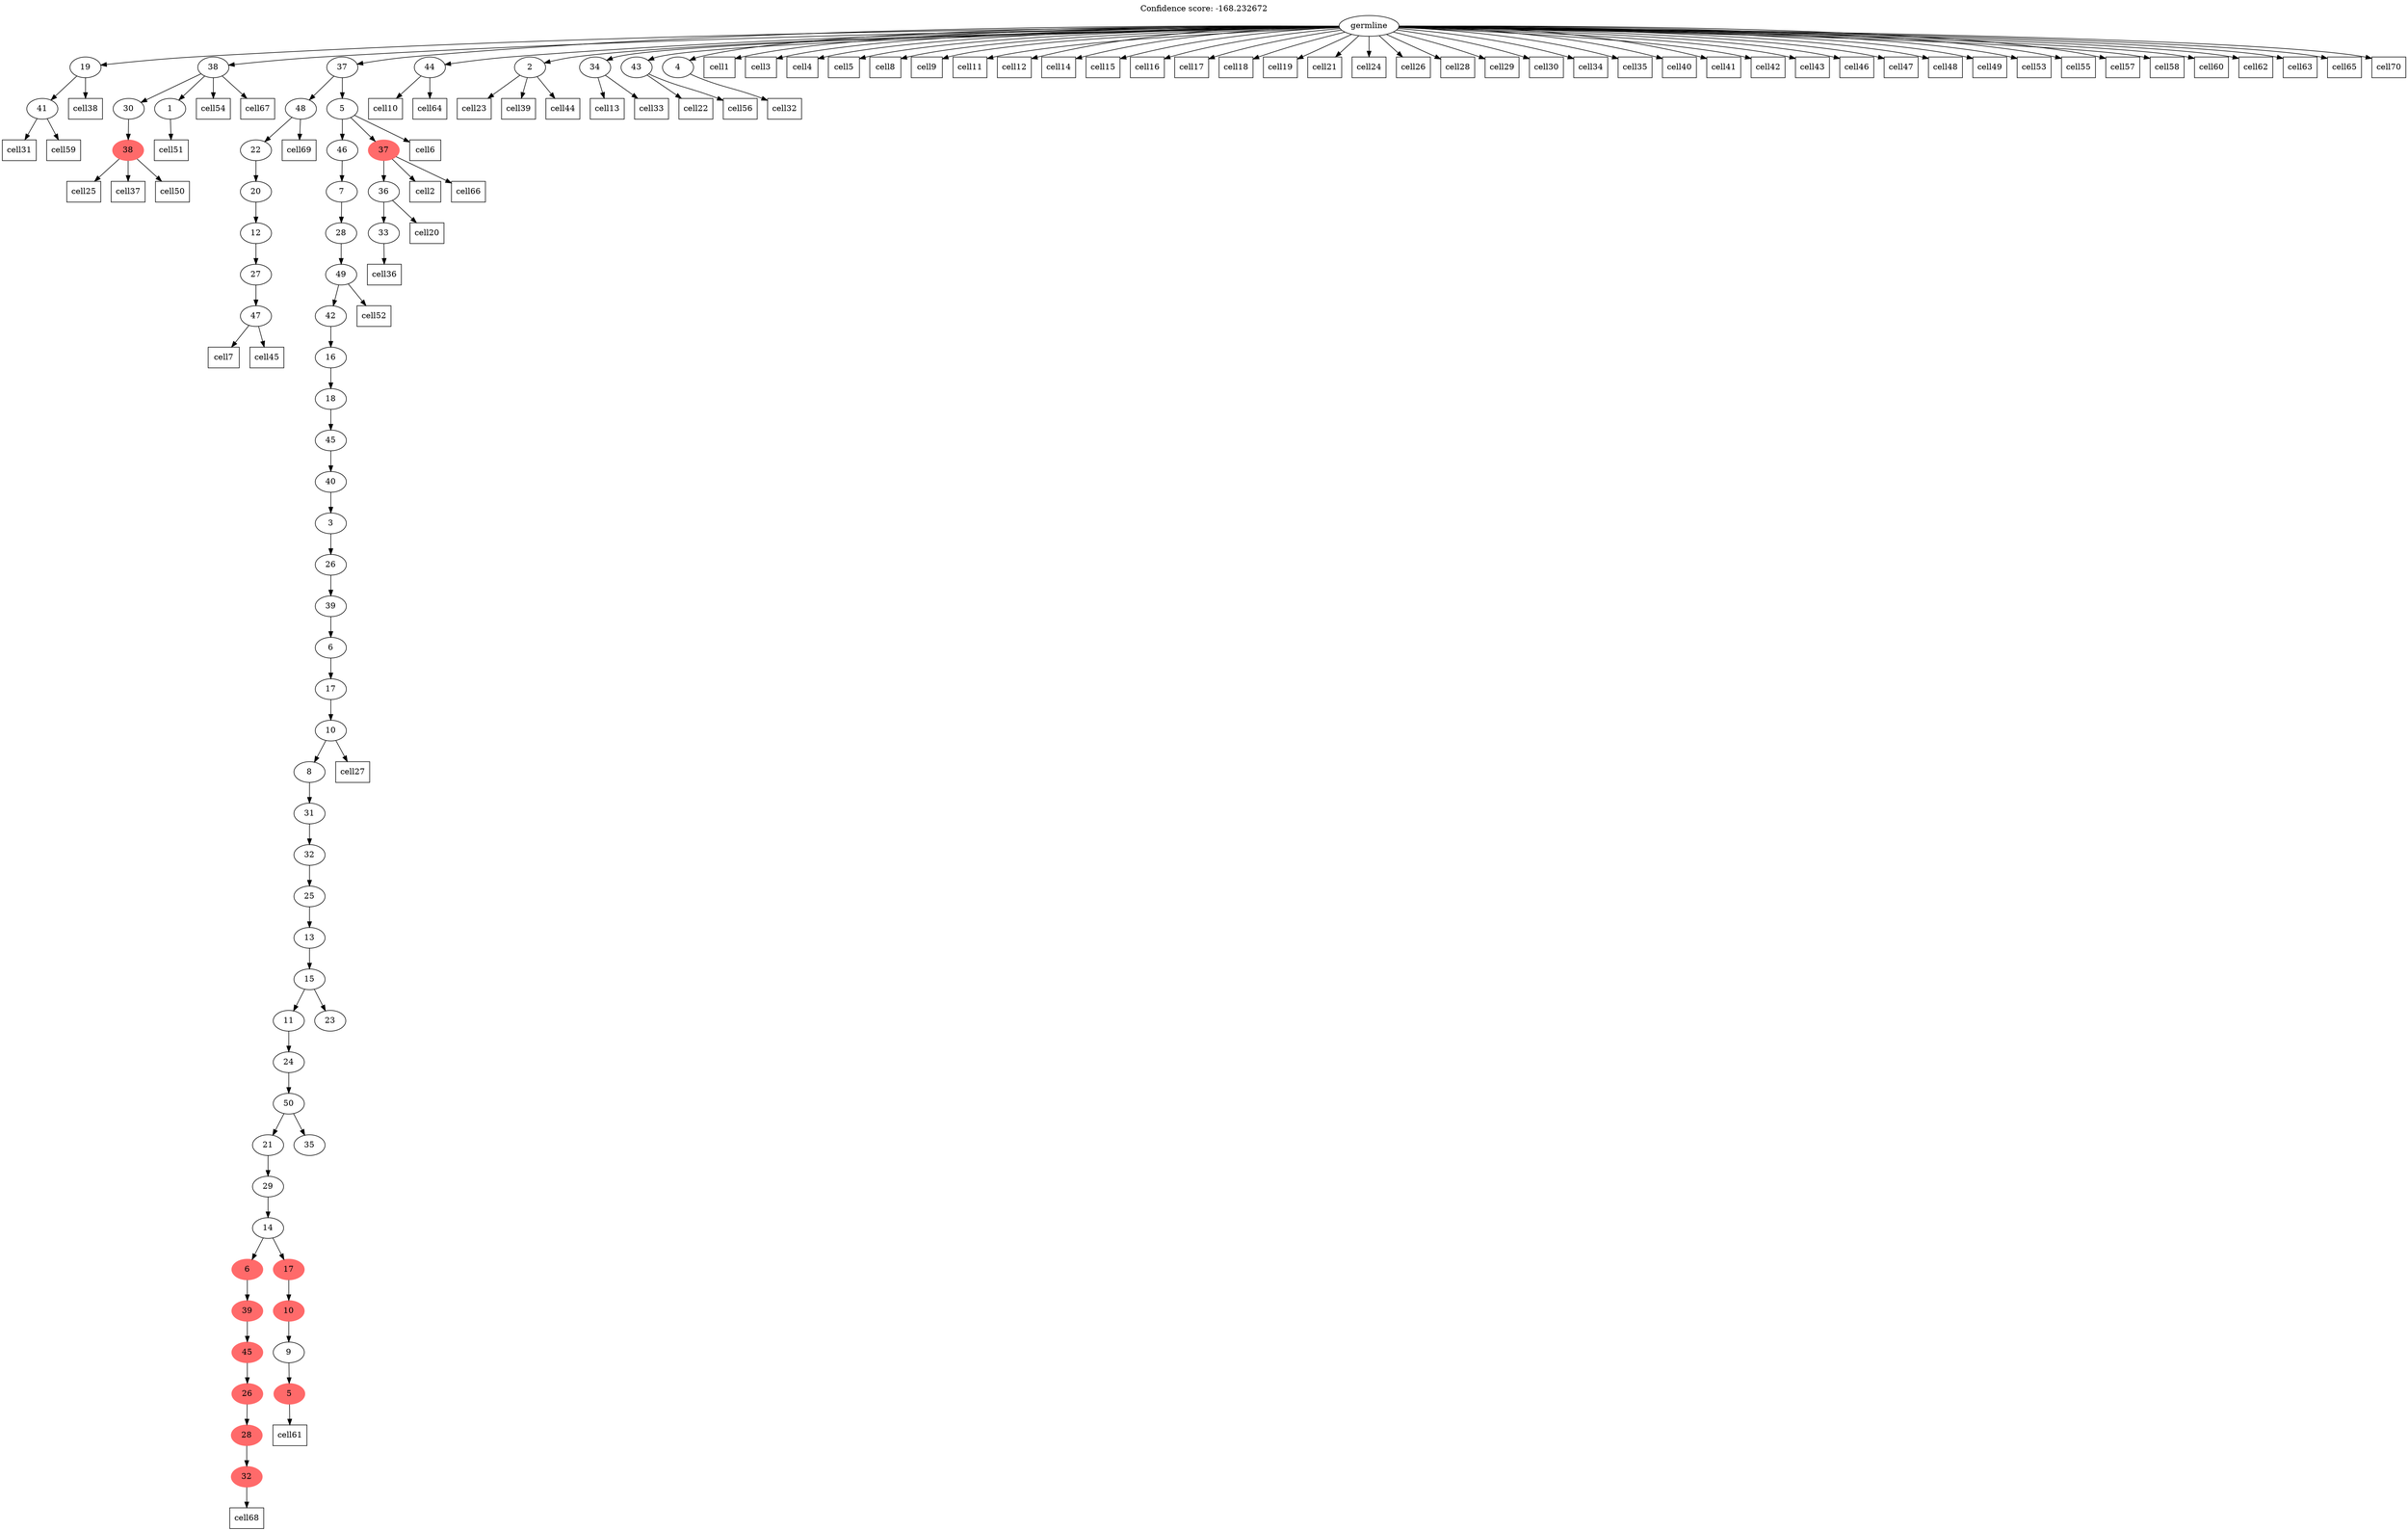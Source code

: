 digraph g {
	"60" -> "61";
	"61" [label="41"];
	"57" -> "58";
	"58" [color=indianred1, style=filled, label="38"];
	"55" -> "56";
	"56" [label="1"];
	"55" -> "57";
	"57" [label="30"];
	"51" -> "52";
	"52" [label="47"];
	"50" -> "51";
	"51" [label="27"];
	"49" -> "50";
	"50" [label="12"];
	"48" -> "49";
	"49" [label="20"];
	"47" -> "48";
	"48" [label="22"];
	"43" -> "44";
	"44" [color=indianred1, style=filled, label="32"];
	"42" -> "43";
	"43" [color=indianred1, style=filled, label="28"];
	"41" -> "42";
	"42" [color=indianred1, style=filled, label="26"];
	"40" -> "41";
	"41" [color=indianred1, style=filled, label="45"];
	"39" -> "40";
	"40" [color=indianred1, style=filled, label="39"];
	"37" -> "38";
	"38" [color=indianred1, style=filled, label="5"];
	"36" -> "37";
	"37" [label="9"];
	"35" -> "36";
	"36" [color=indianred1, style=filled, label="10"];
	"34" -> "35";
	"35" [color=indianred1, style=filled, label="17"];
	"34" -> "39";
	"39" [color=indianred1, style=filled, label="6"];
	"33" -> "34";
	"34" [label="14"];
	"32" -> "33";
	"33" [label="29"];
	"31" -> "32";
	"32" [label="21"];
	"31" -> "45";
	"45" [label="35"];
	"30" -> "31";
	"31" [label="50"];
	"29" -> "30";
	"30" [label="24"];
	"28" -> "29";
	"29" [label="11"];
	"28" -> "46";
	"46" [label="23"];
	"27" -> "28";
	"28" [label="15"];
	"26" -> "27";
	"27" [label="13"];
	"25" -> "26";
	"26" [label="25"];
	"24" -> "25";
	"25" [label="32"];
	"23" -> "24";
	"24" [label="31"];
	"22" -> "23";
	"23" [label="8"];
	"21" -> "22";
	"22" [label="10"];
	"20" -> "21";
	"21" [label="17"];
	"19" -> "20";
	"20" [label="6"];
	"18" -> "19";
	"19" [label="39"];
	"17" -> "18";
	"18" [label="26"];
	"16" -> "17";
	"17" [label="3"];
	"15" -> "16";
	"16" [label="40"];
	"14" -> "15";
	"15" [label="45"];
	"13" -> "14";
	"14" [label="18"];
	"12" -> "13";
	"13" [label="16"];
	"11" -> "12";
	"12" [label="42"];
	"10" -> "11";
	"11" [label="49"];
	"9" -> "10";
	"10" [label="28"];
	"8" -> "9";
	"9" [label="7"];
	"6" -> "7";
	"7" [label="33"];
	"5" -> "6";
	"6" [label="36"];
	"4" -> "5";
	"5" [color=indianred1, style=filled, label="37"];
	"4" -> "8";
	"8" [label="46"];
	"3" -> "4";
	"4" [label="5"];
	"3" -> "47";
	"47" [label="48"];
	"0" -> "1";
	"1" [label="44"];
	"0" -> "2";
	"2" [label="2"];
	"0" -> "3";
	"3" [label="37"];
	"0" -> "53";
	"53" [label="34"];
	"0" -> "54";
	"54" [label="43"];
	"0" -> "55";
	"55" [label="38"];
	"0" -> "59";
	"59" [label="4"];
	"0" -> "60";
	"60" [label="19"];
	"0" [label="germline"];
	"0" -> "cell1";
	"cell1" [shape=box];
	"5" -> "cell2";
	"cell2" [shape=box];
	"0" -> "cell3";
	"cell3" [shape=box];
	"0" -> "cell4";
	"cell4" [shape=box];
	"0" -> "cell5";
	"cell5" [shape=box];
	"4" -> "cell6";
	"cell6" [shape=box];
	"52" -> "cell7";
	"cell7" [shape=box];
	"0" -> "cell8";
	"cell8" [shape=box];
	"0" -> "cell9";
	"cell9" [shape=box];
	"1" -> "cell10";
	"cell10" [shape=box];
	"0" -> "cell11";
	"cell11" [shape=box];
	"0" -> "cell12";
	"cell12" [shape=box];
	"53" -> "cell13";
	"cell13" [shape=box];
	"0" -> "cell14";
	"cell14" [shape=box];
	"0" -> "cell15";
	"cell15" [shape=box];
	"0" -> "cell16";
	"cell16" [shape=box];
	"0" -> "cell17";
	"cell17" [shape=box];
	"0" -> "cell18";
	"cell18" [shape=box];
	"0" -> "cell19";
	"cell19" [shape=box];
	"6" -> "cell20";
	"cell20" [shape=box];
	"0" -> "cell21";
	"cell21" [shape=box];
	"54" -> "cell22";
	"cell22" [shape=box];
	"2" -> "cell23";
	"cell23" [shape=box];
	"0" -> "cell24";
	"cell24" [shape=box];
	"58" -> "cell25";
	"cell25" [shape=box];
	"0" -> "cell26";
	"cell26" [shape=box];
	"22" -> "cell27";
	"cell27" [shape=box];
	"0" -> "cell28";
	"cell28" [shape=box];
	"0" -> "cell29";
	"cell29" [shape=box];
	"0" -> "cell30";
	"cell30" [shape=box];
	"61" -> "cell31";
	"cell31" [shape=box];
	"59" -> "cell32";
	"cell32" [shape=box];
	"53" -> "cell33";
	"cell33" [shape=box];
	"0" -> "cell34";
	"cell34" [shape=box];
	"0" -> "cell35";
	"cell35" [shape=box];
	"7" -> "cell36";
	"cell36" [shape=box];
	"58" -> "cell37";
	"cell37" [shape=box];
	"60" -> "cell38";
	"cell38" [shape=box];
	"2" -> "cell39";
	"cell39" [shape=box];
	"0" -> "cell40";
	"cell40" [shape=box];
	"0" -> "cell41";
	"cell41" [shape=box];
	"0" -> "cell42";
	"cell42" [shape=box];
	"0" -> "cell43";
	"cell43" [shape=box];
	"2" -> "cell44";
	"cell44" [shape=box];
	"52" -> "cell45";
	"cell45" [shape=box];
	"0" -> "cell46";
	"cell46" [shape=box];
	"0" -> "cell47";
	"cell47" [shape=box];
	"0" -> "cell48";
	"cell48" [shape=box];
	"0" -> "cell49";
	"cell49" [shape=box];
	"58" -> "cell50";
	"cell50" [shape=box];
	"56" -> "cell51";
	"cell51" [shape=box];
	"11" -> "cell52";
	"cell52" [shape=box];
	"0" -> "cell53";
	"cell53" [shape=box];
	"55" -> "cell54";
	"cell54" [shape=box];
	"0" -> "cell55";
	"cell55" [shape=box];
	"54" -> "cell56";
	"cell56" [shape=box];
	"0" -> "cell57";
	"cell57" [shape=box];
	"0" -> "cell58";
	"cell58" [shape=box];
	"61" -> "cell59";
	"cell59" [shape=box];
	"0" -> "cell60";
	"cell60" [shape=box];
	"38" -> "cell61";
	"cell61" [shape=box];
	"0" -> "cell62";
	"cell62" [shape=box];
	"0" -> "cell63";
	"cell63" [shape=box];
	"1" -> "cell64";
	"cell64" [shape=box];
	"0" -> "cell65";
	"cell65" [shape=box];
	"5" -> "cell66";
	"cell66" [shape=box];
	"55" -> "cell67";
	"cell67" [shape=box];
	"44" -> "cell68";
	"cell68" [shape=box];
	"47" -> "cell69";
	"cell69" [shape=box];
	"0" -> "cell70";
	"cell70" [shape=box];
	labelloc="t";
	label="Confidence score: -168.232672";
}

